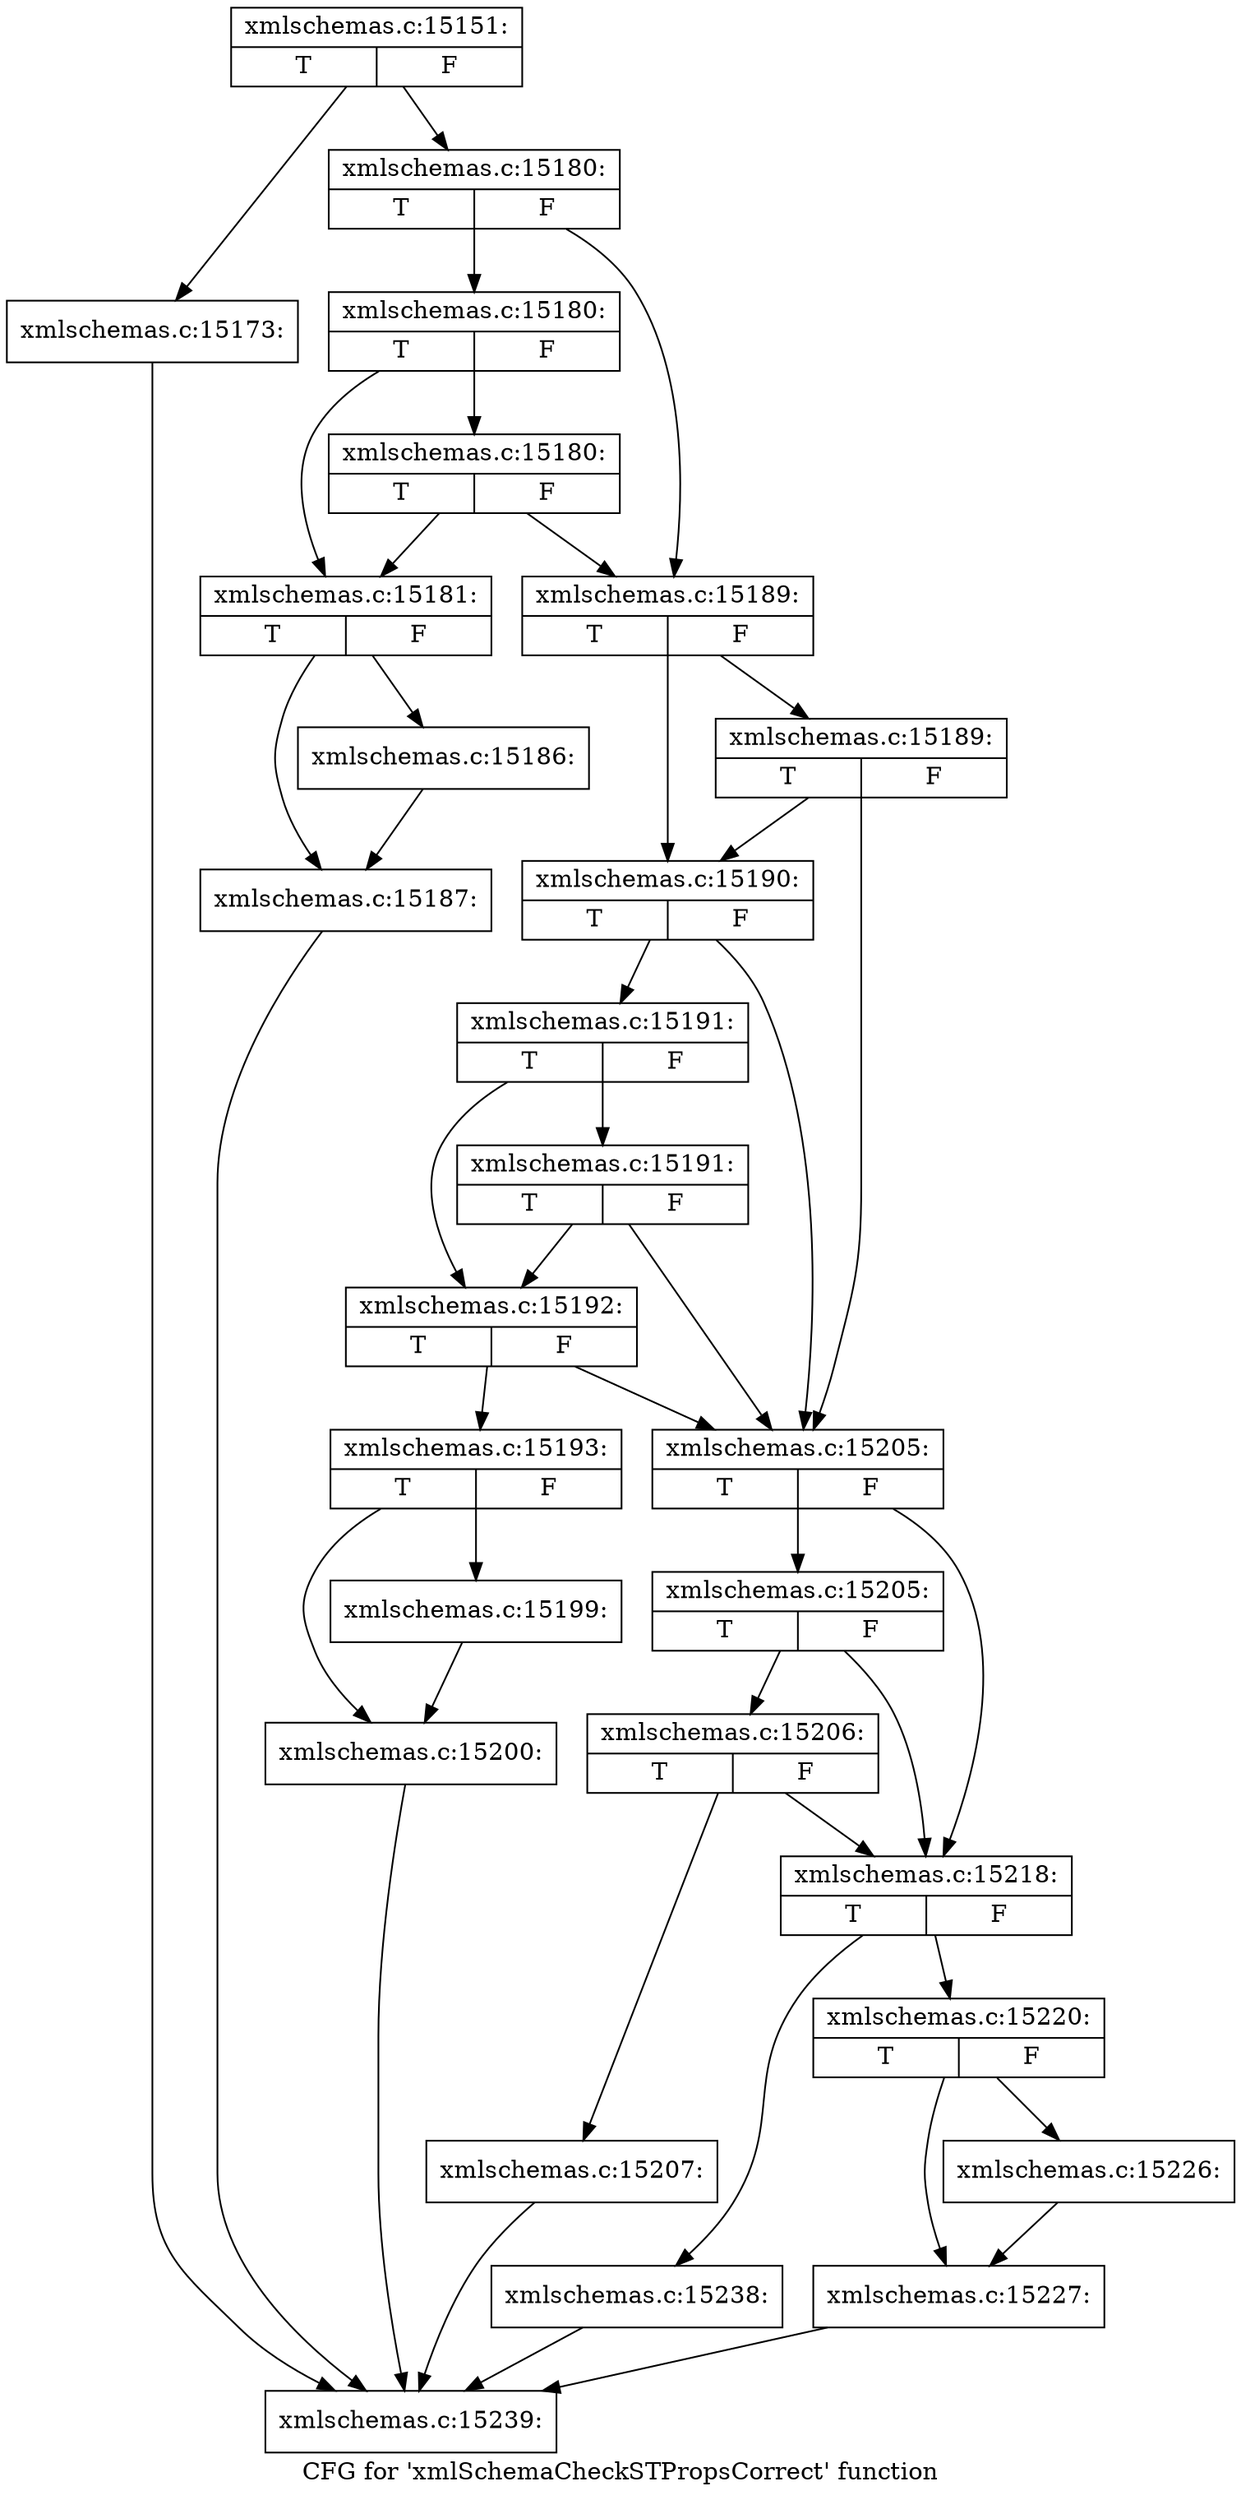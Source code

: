 digraph "CFG for 'xmlSchemaCheckSTPropsCorrect' function" {
	label="CFG for 'xmlSchemaCheckSTPropsCorrect' function";

	Node0x4b8ca00 [shape=record,label="{xmlschemas.c:15151:|{<s0>T|<s1>F}}"];
	Node0x4b8ca00 -> Node0x514ce40;
	Node0x4b8ca00 -> Node0x514ce90;
	Node0x514ce40 [shape=record,label="{xmlschemas.c:15173:}"];
	Node0x514ce40 -> Node0x514bfa0;
	Node0x514ce90 [shape=record,label="{xmlschemas.c:15180:|{<s0>T|<s1>F}}"];
	Node0x514ce90 -> Node0x4ca4d10;
	Node0x514ce90 -> Node0x4ca4d60;
	Node0x4ca4d60 [shape=record,label="{xmlschemas.c:15180:|{<s0>T|<s1>F}}"];
	Node0x4ca4d60 -> Node0x4ca50b0;
	Node0x4ca4d60 -> Node0x4ca4cc0;
	Node0x4ca50b0 [shape=record,label="{xmlschemas.c:15180:|{<s0>T|<s1>F}}"];
	Node0x4ca50b0 -> Node0x4ca4d10;
	Node0x4ca50b0 -> Node0x4ca4cc0;
	Node0x4ca4cc0 [shape=record,label="{xmlschemas.c:15181:|{<s0>T|<s1>F}}"];
	Node0x4ca4cc0 -> Node0x4ca5db0;
	Node0x4ca4cc0 -> Node0x4ca5e00;
	Node0x4ca5db0 [shape=record,label="{xmlschemas.c:15186:}"];
	Node0x4ca5db0 -> Node0x4ca5e00;
	Node0x4ca5e00 [shape=record,label="{xmlschemas.c:15187:}"];
	Node0x4ca5e00 -> Node0x514bfa0;
	Node0x4ca4d10 [shape=record,label="{xmlschemas.c:15189:|{<s0>T|<s1>F}}"];
	Node0x4ca4d10 -> Node0x4ca6650;
	Node0x4ca4d10 -> Node0x4ca66d0;
	Node0x4ca66d0 [shape=record,label="{xmlschemas.c:15189:|{<s0>T|<s1>F}}"];
	Node0x4ca66d0 -> Node0x4ca6650;
	Node0x4ca66d0 -> Node0x4ca6580;
	Node0x4ca6650 [shape=record,label="{xmlschemas.c:15190:|{<s0>T|<s1>F}}"];
	Node0x4ca6650 -> Node0x4ca65d0;
	Node0x4ca6650 -> Node0x4ca6580;
	Node0x4ca65d0 [shape=record,label="{xmlschemas.c:15191:|{<s0>T|<s1>F}}"];
	Node0x4ca65d0 -> Node0x4ca71f0;
	Node0x4ca65d0 -> Node0x4ca7170;
	Node0x4ca71f0 [shape=record,label="{xmlschemas.c:15191:|{<s0>T|<s1>F}}"];
	Node0x4ca71f0 -> Node0x4ca6580;
	Node0x4ca71f0 -> Node0x4ca7170;
	Node0x4ca7170 [shape=record,label="{xmlschemas.c:15192:|{<s0>T|<s1>F}}"];
	Node0x4ca7170 -> Node0x4ca6530;
	Node0x4ca7170 -> Node0x4ca6580;
	Node0x4ca6530 [shape=record,label="{xmlschemas.c:15193:|{<s0>T|<s1>F}}"];
	Node0x4ca6530 -> Node0x5153f50;
	Node0x4ca6530 -> Node0x5153fa0;
	Node0x5153f50 [shape=record,label="{xmlschemas.c:15199:}"];
	Node0x5153f50 -> Node0x5153fa0;
	Node0x5153fa0 [shape=record,label="{xmlschemas.c:15200:}"];
	Node0x5153fa0 -> Node0x514bfa0;
	Node0x4ca6580 [shape=record,label="{xmlschemas.c:15205:|{<s0>T|<s1>F}}"];
	Node0x4ca6580 -> Node0x5154750;
	Node0x4ca6580 -> Node0x5154820;
	Node0x5154820 [shape=record,label="{xmlschemas.c:15205:|{<s0>T|<s1>F}}"];
	Node0x5154820 -> Node0x5154750;
	Node0x5154820 -> Node0x51547a0;
	Node0x51547a0 [shape=record,label="{xmlschemas.c:15206:|{<s0>T|<s1>F}}"];
	Node0x51547a0 -> Node0x5154750;
	Node0x51547a0 -> Node0x5154700;
	Node0x5154700 [shape=record,label="{xmlschemas.c:15207:}"];
	Node0x5154700 -> Node0x514bfa0;
	Node0x5154750 [shape=record,label="{xmlschemas.c:15218:|{<s0>T|<s1>F}}"];
	Node0x5154750 -> Node0x5155a80;
	Node0x5154750 -> Node0x5155ad0;
	Node0x5155a80 [shape=record,label="{xmlschemas.c:15220:|{<s0>T|<s1>F}}"];
	Node0x5155a80 -> Node0x5156400;
	Node0x5155a80 -> Node0x5156d20;
	Node0x5156400 [shape=record,label="{xmlschemas.c:15226:}"];
	Node0x5156400 -> Node0x5156d20;
	Node0x5156d20 [shape=record,label="{xmlschemas.c:15227:}"];
	Node0x5156d20 -> Node0x514bfa0;
	Node0x5155ad0 [shape=record,label="{xmlschemas.c:15238:}"];
	Node0x5155ad0 -> Node0x514bfa0;
	Node0x514bfa0 [shape=record,label="{xmlschemas.c:15239:}"];
}
